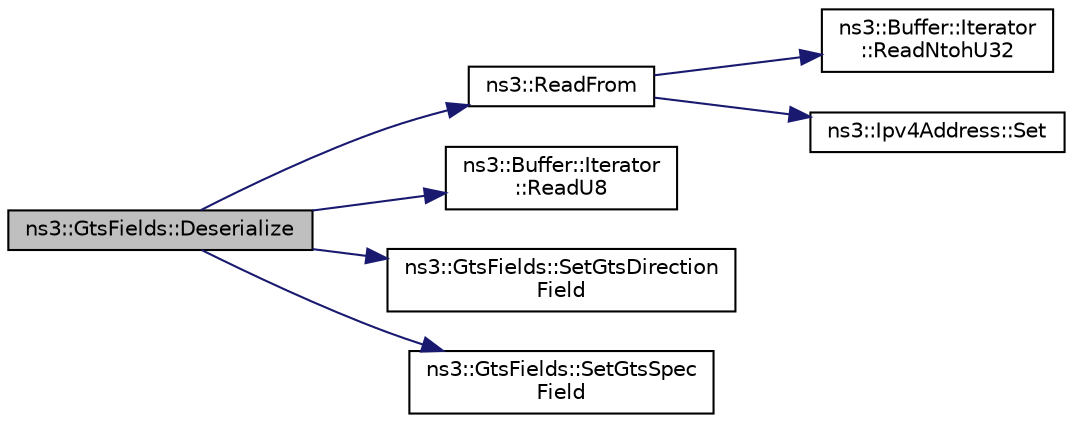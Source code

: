 digraph "ns3::GtsFields::Deserialize"
{
 // LATEX_PDF_SIZE
  edge [fontname="Helvetica",fontsize="10",labelfontname="Helvetica",labelfontsize="10"];
  node [fontname="Helvetica",fontsize="10",shape=record];
  rankdir="LR";
  Node1 [label="ns3::GtsFields::Deserialize",height=0.2,width=0.4,color="black", fillcolor="grey75", style="filled", fontcolor="black",tooltip="Deserialize the entire GTS fields."];
  Node1 -> Node2 [color="midnightblue",fontsize="10",style="solid",fontname="Helvetica"];
  Node2 [label="ns3::ReadFrom",height=0.2,width=0.4,color="black", fillcolor="white", style="filled",URL="$namespacens3.html#aeeba9f1570f031f9e401f76f51943805",tooltip="Read an Ipv4Address from a Buffer."];
  Node2 -> Node3 [color="midnightblue",fontsize="10",style="solid",fontname="Helvetica"];
  Node3 [label="ns3::Buffer::Iterator\l::ReadNtohU32",height=0.2,width=0.4,color="black", fillcolor="white", style="filled",URL="$classns3_1_1_buffer_1_1_iterator.html#af6873e0c53e5338902802dedff2159d1",tooltip=" "];
  Node2 -> Node4 [color="midnightblue",fontsize="10",style="solid",fontname="Helvetica"];
  Node4 [label="ns3::Ipv4Address::Set",height=0.2,width=0.4,color="black", fillcolor="white", style="filled",URL="$classns3_1_1_ipv4_address.html#a7204982c2906b7df3f73739ca472dacb",tooltip="input address is in host order."];
  Node1 -> Node5 [color="midnightblue",fontsize="10",style="solid",fontname="Helvetica"];
  Node5 [label="ns3::Buffer::Iterator\l::ReadU8",height=0.2,width=0.4,color="black", fillcolor="white", style="filled",URL="$classns3_1_1_buffer_1_1_iterator.html#a7d7d5299e27ecf41aef37e315984ad5a",tooltip=" "];
  Node1 -> Node6 [color="midnightblue",fontsize="10",style="solid",fontname="Helvetica"];
  Node6 [label="ns3::GtsFields::SetGtsDirection\lField",height=0.2,width=0.4,color="black", fillcolor="white", style="filled",URL="$classns3_1_1_gts_fields.html#a14ac34816570f68b68db87555b96da1f",tooltip="Set the GTS direction field to the GTS Fields gtsDir The GTS Direction Field to set."];
  Node1 -> Node7 [color="midnightblue",fontsize="10",style="solid",fontname="Helvetica"];
  Node7 [label="ns3::GtsFields::SetGtsSpec\lField",height=0.2,width=0.4,color="black", fillcolor="white", style="filled",URL="$classns3_1_1_gts_fields.html#a00a3a6a1ecdfdf2722186f3d58552a72",tooltip="Set the GTS Specification Field to the GTS Fields gtsSpec The GTS Specification Field to set."];
}
